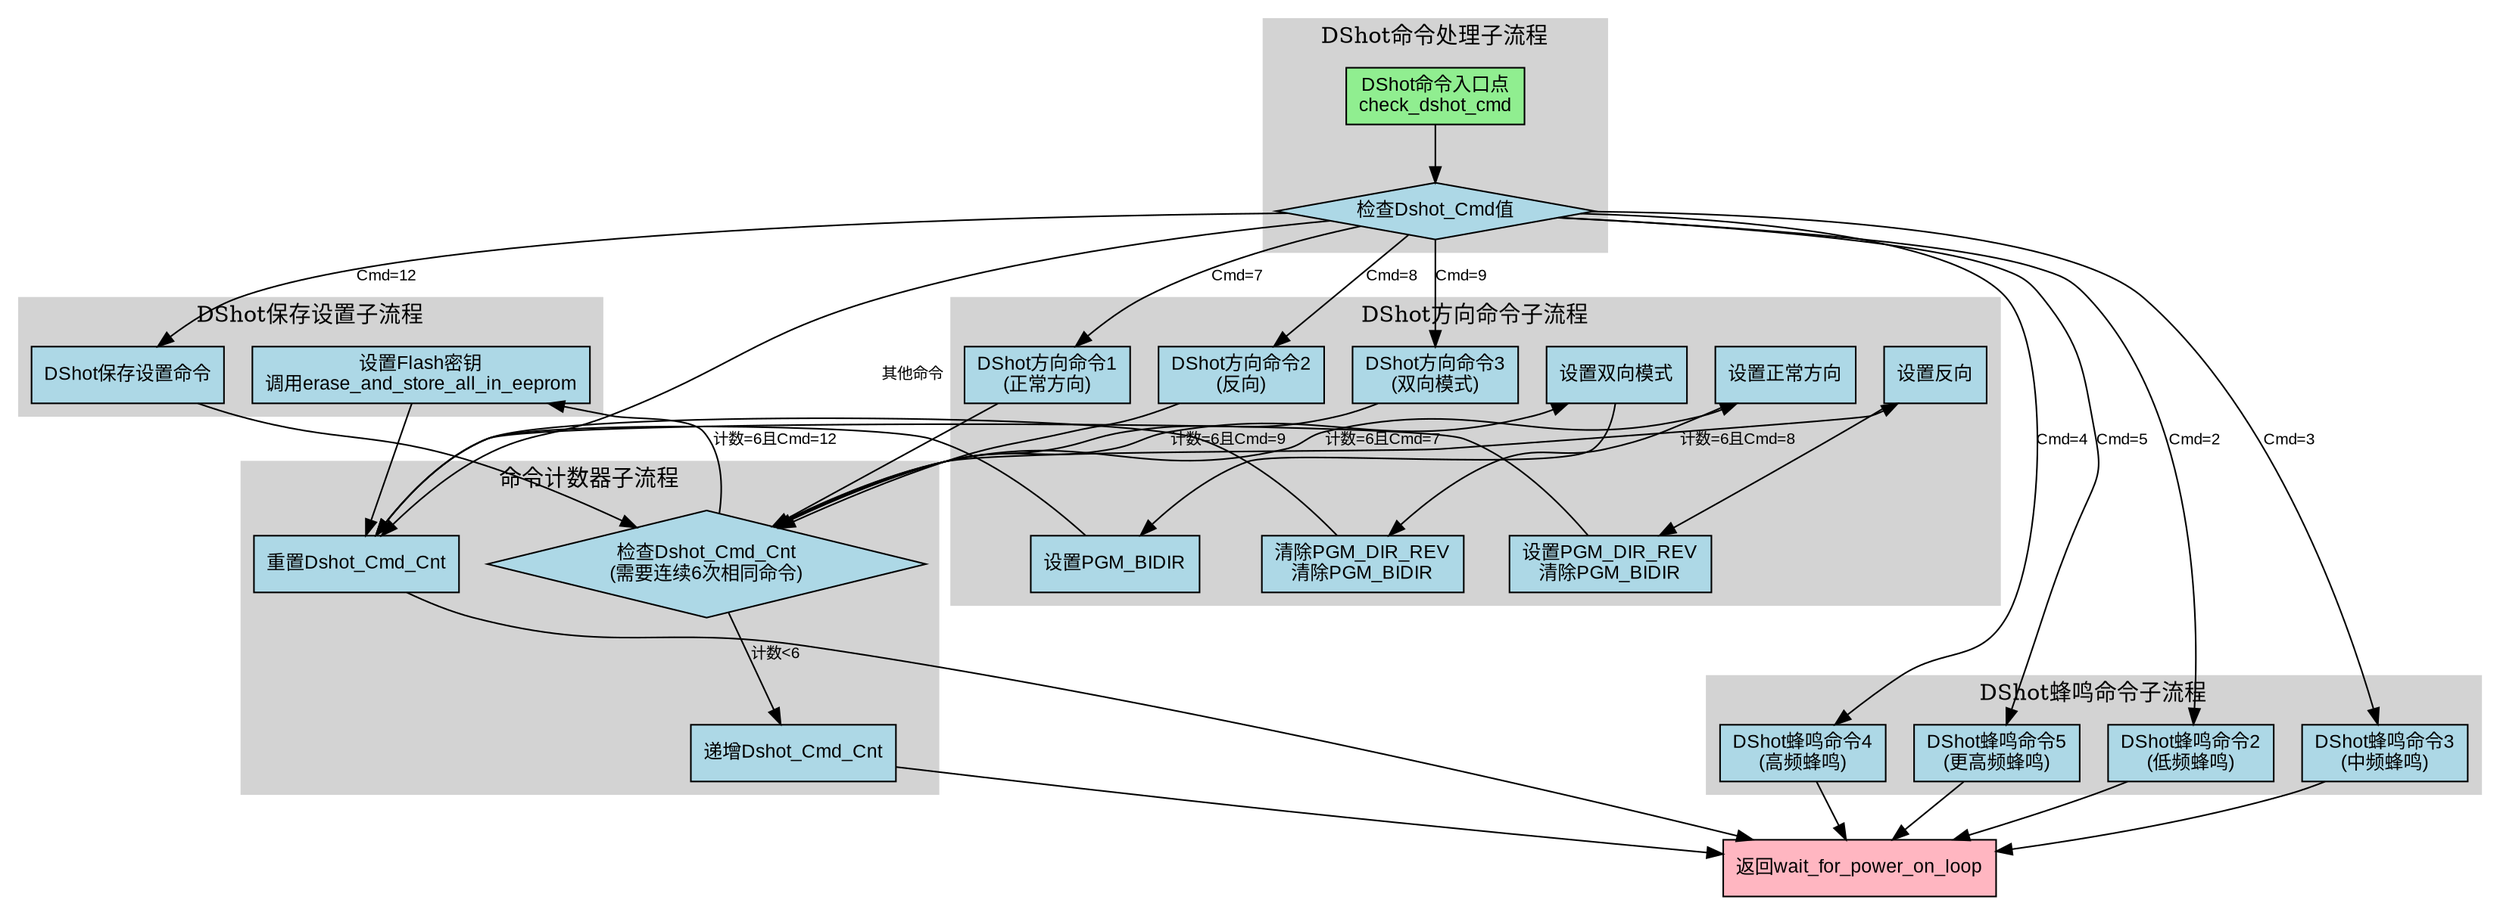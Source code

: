 digraph BLHeli_S_DShot_Flow {
    // 图形设置
    rankdir=TB;
    node [shape=box, style=filled, fillcolor=lightblue, fontname="Arial", fontsize=12];
    edge [fontname="Arial", fontsize=10];
    
    // DShot命令处理节点
    dshot_cmd_entry [label="DShot命令入口点\ncheck_dshot_cmd", fillcolor=lightgreen];
    check_dshot_cmd_value [label="检查Dshot_Cmd值", shape=diamond];
    
    // 蜂鸣命令处理
    dshot_beep_2 [label="DShot蜂鸣命令2\n(低频蜂鸣)"];
    dshot_beep_3 [label="DShot蜂鸣命令3\n(中频蜂鸣)"];
    dshot_beep_4 [label="DShot蜂鸣命令4\n(高频蜂鸣)"];
    dshot_beep_5 [label="DShot蜂鸣命令5\n(更高频蜂鸣)"];
    
    // 方向命令处理
    dshot_direction_1 [label="DShot方向命令1\n(正常方向)"];
    dshot_direction_2 [label="DShot方向命令2\n(反向)"];
    dshot_direction_3 [label="DShot方向命令3\n(双向模式)"];
    dshot_direction_normal [label="设置正常方向"];
    dshot_direction_reverse [label="设置反向"];
    dshot_direction_bidir [label="设置双向模式"];
    
    // 保存设置命令处理
    dshot_save_settings [label="DShot保存设置命令"];
    
    // 命令计数器检查
    check_cmd_cnt [label="检查Dshot_Cmd_Cnt\n(需要连续6次相同命令)", shape=diamond];
    increment_cmd_cnt [label="递增Dshot_Cmd_Cnt"];
    reset_cmd_cnt [label="重置Dshot_Cmd_Cnt"];
    
    // 设置标志和参数
    set_normal_flags [label="清除PGM_DIR_REV\n清除PGM_BIDIR"];
    set_reverse_flags [label="设置PGM_DIR_REV\n清除PGM_BIDIR"];
    set_bidir_flags [label="设置PGM_BIDIR"];
    save_to_eeprom [label="设置Flash密钥\n调用erase_and_store_all_in_eeprom"];
    
    // 返回等待加电
    return_to_wait [label="返回wait_for_power_on_loop", fillcolor=lightpink];
    
    // DShot命令处理流程
    dshot_cmd_entry -> check_dshot_cmd_value;
    
    // 蜂鸣命令处理流程
    check_dshot_cmd_value -> dshot_beep_2 [label="Cmd=2"];
    check_dshot_cmd_value -> dshot_beep_3 [label="Cmd=3"];
    check_dshot_cmd_value -> dshot_beep_4 [label="Cmd=4"];
    check_dshot_cmd_value -> dshot_beep_5 [label="Cmd=5"];
    dshot_beep_2 -> return_to_wait;
    dshot_beep_3 -> return_to_wait;
    dshot_beep_4 -> return_to_wait;
    dshot_beep_5 -> return_to_wait;
    
    // 方向命令处理流程
    check_dshot_cmd_value -> dshot_direction_1 [label="Cmd=7"];
    check_dshot_cmd_value -> dshot_direction_2 [label="Cmd=8"];
    check_dshot_cmd_value -> dshot_direction_3 [label="Cmd=9"];
    dshot_direction_1 -> check_cmd_cnt;
    dshot_direction_2 -> check_cmd_cnt;
    dshot_direction_3 -> check_cmd_cnt;
    
    // 保存设置命令处理流程
    check_dshot_cmd_value -> dshot_save_settings [label="Cmd=12"];
    dshot_save_settings -> check_cmd_cnt;
    
    // 其他命令处理
    check_dshot_cmd_value -> reset_cmd_cnt [label="其他命令"];
    reset_cmd_cnt -> return_to_wait;
    
    // 命令计数器检查流程
    check_cmd_cnt -> increment_cmd_cnt [label="计数<6"];
    check_cmd_cnt -> dshot_direction_normal [label="计数=6且Cmd=7"];
    check_cmd_cnt -> dshot_direction_reverse [label="计数=6且Cmd=8"];
    check_cmd_cnt -> dshot_direction_bidir [label="计数=6且Cmd=9"];
    check_cmd_cnt -> save_to_eeprom [label="计数=6且Cmd=12"];
    increment_cmd_cnt -> return_to_wait;
    
    // 设置标志和参数流程
    dshot_direction_normal -> set_normal_flags;
    dshot_direction_reverse -> set_reverse_flags;
    dshot_direction_bidir -> set_bidir_flags;
    set_normal_flags -> reset_cmd_cnt;
    set_reverse_flags -> reset_cmd_cnt;
    set_bidir_flags -> reset_cmd_cnt;
    save_to_eeprom -> reset_cmd_cnt;
    
    // 子流程说明
    subgraph cluster_dshot_cmd {
        label = "DShot命令处理子流程";
        style = "filled";
        color = "lightgrey";
        dshot_cmd_entry; check_dshot_cmd_value;
    }
    
    subgraph cluster_dshot_beep {
        label = "DShot蜂鸣命令子流程";
        style = "filled";
        color = "lightgrey";
        dshot_beep_2; dshot_beep_3; dshot_beep_4; dshot_beep_5;
    }
    
    subgraph cluster_dshot_direction {
        label = "DShot方向命令子流程";
        style = "filled";
        color = "lightgrey";
        dshot_direction_1; dshot_direction_2; dshot_direction_3;
        dshot_direction_normal; dshot_direction_reverse; dshot_direction_bidir;
        set_normal_flags; set_reverse_flags; set_bidir_flags;
    }
    
    subgraph cluster_dshot_save {
        label = "DShot保存设置子流程";
        style = "filled";
        color = "lightgrey";
        dshot_save_settings; save_to_eeprom;
    }
    
    subgraph cluster_cmd_cnt {
        label = "命令计数器子流程";
        style = "filled";
        color = "lightgrey";
        check_cmd_cnt; increment_cmd_cnt; reset_cmd_cnt;
    }
}